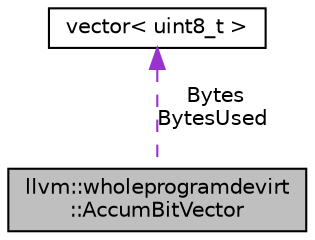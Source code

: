 digraph "llvm::wholeprogramdevirt::AccumBitVector"
{
 // LATEX_PDF_SIZE
  bgcolor="transparent";
  edge [fontname="Helvetica",fontsize="10",labelfontname="Helvetica",labelfontsize="10"];
  node [fontname="Helvetica",fontsize="10",shape="box"];
  Node1 [label="llvm::wholeprogramdevirt\l::AccumBitVector",height=0.2,width=0.4,color="black", fillcolor="grey75", style="filled", fontcolor="black",tooltip=" "];
  Node2 -> Node1 [dir="back",color="darkorchid3",fontsize="10",style="dashed",label=" Bytes\nBytesUsed" ,fontname="Helvetica"];
  Node2 [label="vector\< uint8_t \>",height=0.2,width=0.4,color="black",tooltip=" "];
}
